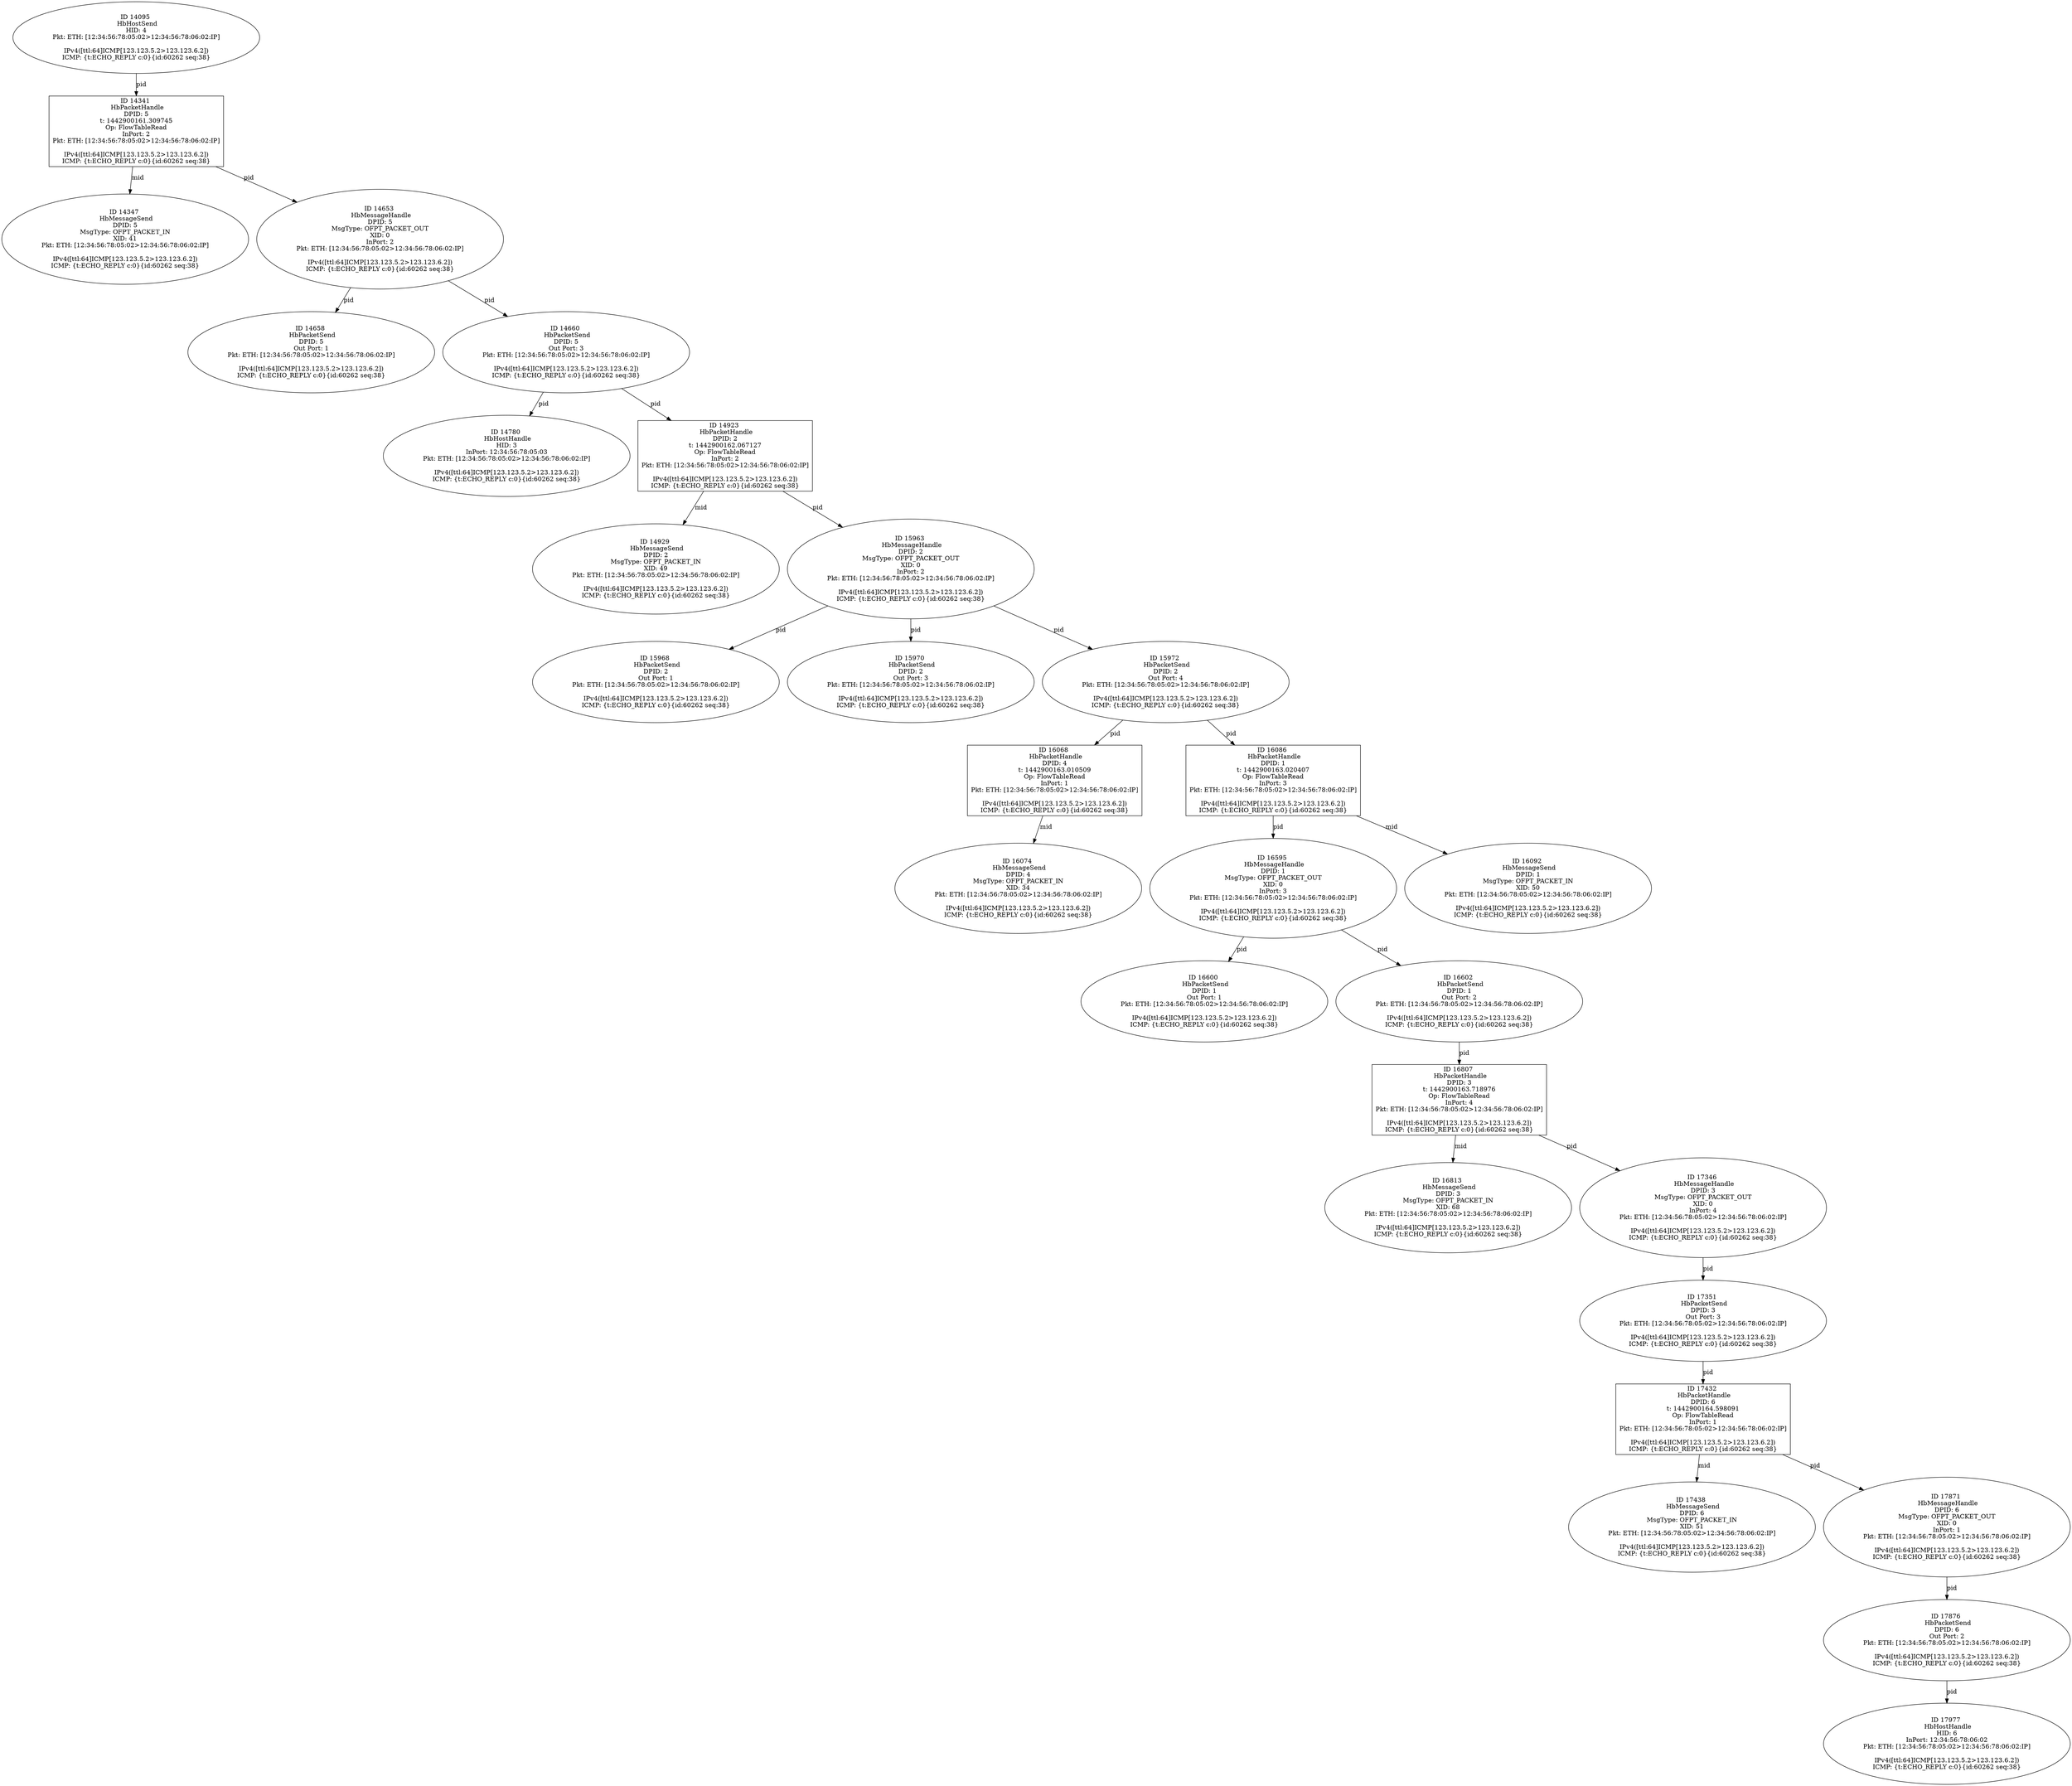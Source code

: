strict digraph G {
14341 [shape=box, event=<hb_events.HbPacketHandle object at 0x10b068510>, label="ID 14341 
 HbPacketHandle
DPID: 5
t: 1442900161.309745
Op: FlowTableRead
InPort: 2
Pkt: ETH: [12:34:56:78:05:02>12:34:56:78:06:02:IP]

IPv4([ttl:64]ICMP[123.123.5.2>123.123.6.2])
ICMP: {t:ECHO_REPLY c:0}{id:60262 seq:38}"];
14347 [shape=oval, event=<hb_events.HbMessageSend object at 0x10b06f3d0>, label="ID 14347 
 HbMessageSend
DPID: 5
MsgType: OFPT_PACKET_IN
XID: 41
Pkt: ETH: [12:34:56:78:05:02>12:34:56:78:06:02:IP]

IPv4([ttl:64]ICMP[123.123.5.2>123.123.6.2])
ICMP: {t:ECHO_REPLY c:0}{id:60262 seq:38}"];
14658 [shape=oval, event=<hb_events.HbPacketSend object at 0x10b0e1a90>, label="ID 14658 
 HbPacketSend
DPID: 5
Out Port: 1
Pkt: ETH: [12:34:56:78:05:02>12:34:56:78:06:02:IP]

IPv4([ttl:64]ICMP[123.123.5.2>123.123.6.2])
ICMP: {t:ECHO_REPLY c:0}{id:60262 seq:38}"];
14095 [shape=oval, event=<hb_events.HbHostSend object at 0x10afe3850>, label="ID 14095 
 HbHostSend
HID: 4
Pkt: ETH: [12:34:56:78:05:02>12:34:56:78:06:02:IP]

IPv4([ttl:64]ICMP[123.123.5.2>123.123.6.2])
ICMP: {t:ECHO_REPLY c:0}{id:60262 seq:38}"];
17432 [shape=box, event=<hb_events.HbPacketHandle object at 0x10b754750>, label="ID 17432 
 HbPacketHandle
DPID: 6
t: 1442900164.598091
Op: FlowTableRead
InPort: 1
Pkt: ETH: [12:34:56:78:05:02>12:34:56:78:06:02:IP]

IPv4([ttl:64]ICMP[123.123.5.2>123.123.6.2])
ICMP: {t:ECHO_REPLY c:0}{id:60262 seq:38}"];
14660 [shape=oval, event=<hb_events.HbPacketSend object at 0x10b0e1cd0>, label="ID 14660 
 HbPacketSend
DPID: 5
Out Port: 3
Pkt: ETH: [12:34:56:78:05:02>12:34:56:78:06:02:IP]

IPv4([ttl:64]ICMP[123.123.5.2>123.123.6.2])
ICMP: {t:ECHO_REPLY c:0}{id:60262 seq:38}"];
17438 [shape=oval, event=<hb_events.HbMessageSend object at 0x10b767b10>, label="ID 17438 
 HbMessageSend
DPID: 6
MsgType: OFPT_PACKET_IN
XID: 51
Pkt: ETH: [12:34:56:78:05:02>12:34:56:78:06:02:IP]

IPv4([ttl:64]ICMP[123.123.5.2>123.123.6.2])
ICMP: {t:ECHO_REPLY c:0}{id:60262 seq:38}"];
16807 [shape=box, event=<hb_events.HbPacketHandle object at 0x10b527b10>, label="ID 16807 
 HbPacketHandle
DPID: 3
t: 1442900163.718976
Op: FlowTableRead
InPort: 4
Pkt: ETH: [12:34:56:78:05:02>12:34:56:78:06:02:IP]

IPv4([ttl:64]ICMP[123.123.5.2>123.123.6.2])
ICMP: {t:ECHO_REPLY c:0}{id:60262 seq:38}"];
16813 [shape=oval, event=<hb_events.HbMessageSend object at 0x10b534d90>, label="ID 16813 
 HbMessageSend
DPID: 3
MsgType: OFPT_PACKET_IN
XID: 68
Pkt: ETH: [12:34:56:78:05:02>12:34:56:78:06:02:IP]

IPv4([ttl:64]ICMP[123.123.5.2>123.123.6.2])
ICMP: {t:ECHO_REPLY c:0}{id:60262 seq:38}"];
17977 [shape=oval, event=<hb_events.HbHostHandle object at 0x10b9e6090>, label="ID 17977 
 HbHostHandle
HID: 6
InPort: 12:34:56:78:06:02
Pkt: ETH: [12:34:56:78:05:02>12:34:56:78:06:02:IP]

IPv4([ttl:64]ICMP[123.123.5.2>123.123.6.2])
ICMP: {t:ECHO_REPLY c:0}{id:60262 seq:38}"];
14780 [shape=oval, event=<hb_events.HbHostHandle object at 0x10b0fc4d0>, label="ID 14780 
 HbHostHandle
HID: 3
InPort: 12:34:56:78:05:03
Pkt: ETH: [12:34:56:78:05:02>12:34:56:78:06:02:IP]

IPv4([ttl:64]ICMP[123.123.5.2>123.123.6.2])
ICMP: {t:ECHO_REPLY c:0}{id:60262 seq:38}"];
14653 [shape=oval, event=<hb_events.HbMessageHandle object at 0x10b0e1590>, label="ID 14653 
 HbMessageHandle
DPID: 5
MsgType: OFPT_PACKET_OUT
XID: 0
InPort: 2
Pkt: ETH: [12:34:56:78:05:02>12:34:56:78:06:02:IP]

IPv4([ttl:64]ICMP[123.123.5.2>123.123.6.2])
ICMP: {t:ECHO_REPLY c:0}{id:60262 seq:38}"];
17346 [shape=oval, event=<hb_events.HbMessageHandle object at 0x10b712f90>, label="ID 17346 
 HbMessageHandle
DPID: 3
MsgType: OFPT_PACKET_OUT
XID: 0
InPort: 4
Pkt: ETH: [12:34:56:78:05:02>12:34:56:78:06:02:IP]

IPv4([ttl:64]ICMP[123.123.5.2>123.123.6.2])
ICMP: {t:ECHO_REPLY c:0}{id:60262 seq:38}"];
16068 [shape=box, event=<hb_events.HbPacketHandle object at 0x10b342610>, label="ID 16068 
 HbPacketHandle
DPID: 4
t: 1442900163.010509
Op: FlowTableRead
InPort: 1
Pkt: ETH: [12:34:56:78:05:02>12:34:56:78:06:02:IP]

IPv4([ttl:64]ICMP[123.123.5.2>123.123.6.2])
ICMP: {t:ECHO_REPLY c:0}{id:60262 seq:38}"];
17351 [shape=oval, event=<hb_events.HbPacketSend object at 0x10b718210>, label="ID 17351 
 HbPacketSend
DPID: 3
Out Port: 3
Pkt: ETH: [12:34:56:78:05:02>12:34:56:78:06:02:IP]

IPv4([ttl:64]ICMP[123.123.5.2>123.123.6.2])
ICMP: {t:ECHO_REPLY c:0}{id:60262 seq:38}"];
16074 [shape=oval, event=<hb_events.HbMessageSend object at 0x10b349850>, label="ID 16074 
 HbMessageSend
DPID: 4
MsgType: OFPT_PACKET_IN
XID: 34
Pkt: ETH: [12:34:56:78:05:02>12:34:56:78:06:02:IP]

IPv4([ttl:64]ICMP[123.123.5.2>123.123.6.2])
ICMP: {t:ECHO_REPLY c:0}{id:60262 seq:38}"];
14923 [shape=box, event=<hb_events.HbPacketHandle object at 0x10b13ed10>, label="ID 14923 
 HbPacketHandle
DPID: 2
t: 1442900162.067127
Op: FlowTableRead
InPort: 2
Pkt: ETH: [12:34:56:78:05:02>12:34:56:78:06:02:IP]

IPv4([ttl:64]ICMP[123.123.5.2>123.123.6.2])
ICMP: {t:ECHO_REPLY c:0}{id:60262 seq:38}"];
17871 [shape=oval, event=<hb_events.HbMessageHandle object at 0x10b958050>, label="ID 17871 
 HbMessageHandle
DPID: 6
MsgType: OFPT_PACKET_OUT
XID: 0
InPort: 1
Pkt: ETH: [12:34:56:78:05:02>12:34:56:78:06:02:IP]

IPv4([ttl:64]ICMP[123.123.5.2>123.123.6.2])
ICMP: {t:ECHO_REPLY c:0}{id:60262 seq:38}"];
14929 [shape=oval, event=<hb_events.HbMessageSend object at 0x10b168490>, label="ID 14929 
 HbMessageSend
DPID: 2
MsgType: OFPT_PACKET_IN
XID: 49
Pkt: ETH: [12:34:56:78:05:02>12:34:56:78:06:02:IP]

IPv4([ttl:64]ICMP[123.123.5.2>123.123.6.2])
ICMP: {t:ECHO_REPLY c:0}{id:60262 seq:38}"];
16595 [shape=oval, event=<hb_events.HbMessageHandle object at 0x10b49d2d0>, label="ID 16595 
 HbMessageHandle
DPID: 1
MsgType: OFPT_PACKET_OUT
XID: 0
InPort: 3
Pkt: ETH: [12:34:56:78:05:02>12:34:56:78:06:02:IP]

IPv4([ttl:64]ICMP[123.123.5.2>123.123.6.2])
ICMP: {t:ECHO_REPLY c:0}{id:60262 seq:38}"];
17876 [shape=oval, event=<hb_events.HbPacketSend object at 0x10b958550>, label="ID 17876 
 HbPacketSend
DPID: 6
Out Port: 2
Pkt: ETH: [12:34:56:78:05:02>12:34:56:78:06:02:IP]

IPv4([ttl:64]ICMP[123.123.5.2>123.123.6.2])
ICMP: {t:ECHO_REPLY c:0}{id:60262 seq:38}"];
16086 [shape=box, event=<hb_events.HbPacketHandle object at 0x10b35ca10>, label="ID 16086 
 HbPacketHandle
DPID: 1
t: 1442900163.020407
Op: FlowTableRead
InPort: 3
Pkt: ETH: [12:34:56:78:05:02>12:34:56:78:06:02:IP]

IPv4([ttl:64]ICMP[123.123.5.2>123.123.6.2])
ICMP: {t:ECHO_REPLY c:0}{id:60262 seq:38}"];
16600 [shape=oval, event=<hb_events.HbPacketSend object at 0x10b49d690>, label="ID 16600 
 HbPacketSend
DPID: 1
Out Port: 1
Pkt: ETH: [12:34:56:78:05:02>12:34:56:78:06:02:IP]

IPv4([ttl:64]ICMP[123.123.5.2>123.123.6.2])
ICMP: {t:ECHO_REPLY c:0}{id:60262 seq:38}"];
16602 [shape=oval, event=<hb_events.HbPacketSend object at 0x10b49d910>, label="ID 16602 
 HbPacketSend
DPID: 1
Out Port: 2
Pkt: ETH: [12:34:56:78:05:02>12:34:56:78:06:02:IP]

IPv4([ttl:64]ICMP[123.123.5.2>123.123.6.2])
ICMP: {t:ECHO_REPLY c:0}{id:60262 seq:38}"];
15963 [shape=oval, event=<hb_events.HbMessageHandle object at 0x10b30ca50>, label="ID 15963 
 HbMessageHandle
DPID: 2
MsgType: OFPT_PACKET_OUT
XID: 0
InPort: 2
Pkt: ETH: [12:34:56:78:05:02>12:34:56:78:06:02:IP]

IPv4([ttl:64]ICMP[123.123.5.2>123.123.6.2])
ICMP: {t:ECHO_REPLY c:0}{id:60262 seq:38}"];
16092 [shape=oval, event=<hb_events.HbMessageSend object at 0x10b363210>, label="ID 16092 
 HbMessageSend
DPID: 1
MsgType: OFPT_PACKET_IN
XID: 50
Pkt: ETH: [12:34:56:78:05:02>12:34:56:78:06:02:IP]

IPv4([ttl:64]ICMP[123.123.5.2>123.123.6.2])
ICMP: {t:ECHO_REPLY c:0}{id:60262 seq:38}"];
15968 [shape=oval, event=<hb_events.HbPacketSend object at 0x10b30cf50>, label="ID 15968 
 HbPacketSend
DPID: 2
Out Port: 1
Pkt: ETH: [12:34:56:78:05:02>12:34:56:78:06:02:IP]

IPv4([ttl:64]ICMP[123.123.5.2>123.123.6.2])
ICMP: {t:ECHO_REPLY c:0}{id:60262 seq:38}"];
15970 [shape=oval, event=<hb_events.HbPacketSend object at 0x10b31f1d0>, label="ID 15970 
 HbPacketSend
DPID: 2
Out Port: 3
Pkt: ETH: [12:34:56:78:05:02>12:34:56:78:06:02:IP]

IPv4([ttl:64]ICMP[123.123.5.2>123.123.6.2])
ICMP: {t:ECHO_REPLY c:0}{id:60262 seq:38}"];
15972 [shape=oval, event=<hb_events.HbPacketSend object at 0x10b31f410>, label="ID 15972 
 HbPacketSend
DPID: 2
Out Port: 4
Pkt: ETH: [12:34:56:78:05:02>12:34:56:78:06:02:IP]

IPv4([ttl:64]ICMP[123.123.5.2>123.123.6.2])
ICMP: {t:ECHO_REPLY c:0}{id:60262 seq:38}"];
14341 -> 14347  [rel=mid, label=mid];
14341 -> 14653  [rel=pid, label=pid];
14095 -> 14341  [rel=pid, label=pid];
17432 -> 17438  [rel=mid, label=mid];
17432 -> 17871  [rel=pid, label=pid];
16068 -> 16074  [rel=mid, label=mid];
16807 -> 17346  [rel=pid, label=pid];
16807 -> 16813  [rel=mid, label=mid];
14653 -> 14658  [rel=pid, label=pid];
14653 -> 14660  [rel=pid, label=pid];
17346 -> 17351  [rel=pid, label=pid];
14660 -> 14923  [rel=pid, label=pid];
14660 -> 14780  [rel=pid, label=pid];
17351 -> 17432  [rel=pid, label=pid];
14923 -> 14929  [rel=mid, label=mid];
14923 -> 15963  [rel=pid, label=pid];
17871 -> 17876  [rel=pid, label=pid];
16595 -> 16600  [rel=pid, label=pid];
16595 -> 16602  [rel=pid, label=pid];
17876 -> 17977  [rel=pid, label=pid];
16086 -> 16595  [rel=pid, label=pid];
16086 -> 16092  [rel=mid, label=mid];
16602 -> 16807  [rel=pid, label=pid];
15963 -> 15968  [rel=pid, label=pid];
15963 -> 15970  [rel=pid, label=pid];
15963 -> 15972  [rel=pid, label=pid];
15972 -> 16068  [rel=pid, label=pid];
15972 -> 16086  [rel=pid, label=pid];
}
